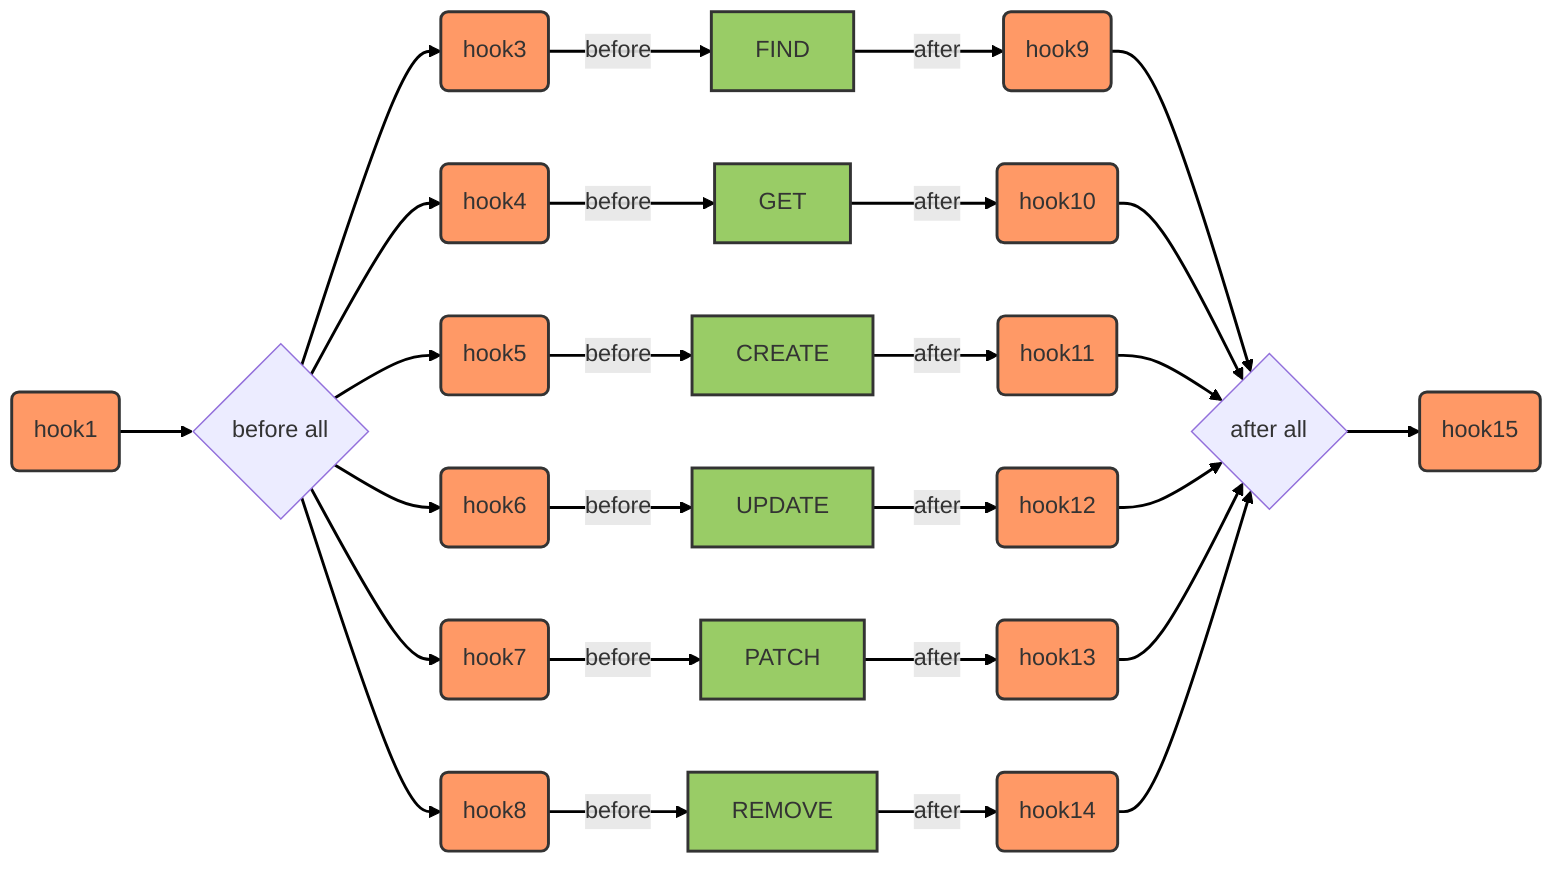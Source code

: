 graph LR
	hook1(hook1) --> before{before all}
    before --> hook3(hook3)
    before --> hook4(hook4)
    before --> hook5(hook5)
    before --> hook6(hook6)
    before --> hook7(hook7)
    before --> hook8(hook8)
    hook3 -->|before| FIND[FIND]
    hook4 -->|before| GET[GET]
    hook5 -->|before| CREATE[CREATE]
    hook6 -->|before| UPDATE[UPDATE]
    hook7 -->|before| PATCH[PATCH]
    hook8 -->|before| REMOVE[REMOVE]
    FIND -->|after| hook9(hook9)
    GET -->|after| hook10(hook10)
    CREATE -->|after| hook11(hook11)
    UPDATE -->|after| hook12(hook12)
    PATCH -->|after| hook13(hook13)
    REMOVE -->|after| hook14(hook14)
    hook9 --> after{after all}
    hook10 --> after
    hook11 --> after
    hook12 --> after
    hook13 --> after
    hook14 --> after
    after --> hook15(hook15)

    linkStyle default stroke-width:2px,fill:none,stroke:black
    classDef hookClass fill:#f96,stroke:#333,stroke-width:2px
    class hook1,hook2,hook3,hook4,hook5,hook6,hook7,hook8,hook9,hook10,hook11,hook12,hook13,hook14,hook15 hookClass
    classDef operationClass fill:#9c6,stroke:#333,stroke-width:2px
    class FIND,GET,CREATE,UPDATE,PATCH,REMOVE operationClass